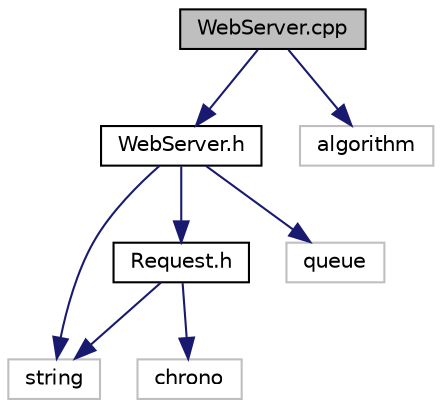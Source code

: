 digraph "WebServer.cpp"
{
 // LATEX_PDF_SIZE
  edge [fontname="Helvetica",fontsize="10",labelfontname="Helvetica",labelfontsize="10"];
  node [fontname="Helvetica",fontsize="10",shape=record];
  Node1 [label="WebServer.cpp",height=0.2,width=0.4,color="black", fillcolor="grey75", style="filled", fontcolor="black",tooltip="Implementation file for the WebServer class."];
  Node1 -> Node2 [color="midnightblue",fontsize="10",style="solid",fontname="Helvetica"];
  Node2 [label="WebServer.h",height=0.2,width=0.4,color="black", fillcolor="white", style="filled",URL="$WebServer_8h.html",tooltip="Header file for the WebServer class."];
  Node2 -> Node3 [color="midnightblue",fontsize="10",style="solid",fontname="Helvetica"];
  Node3 [label="Request.h",height=0.2,width=0.4,color="black", fillcolor="white", style="filled",URL="$Request_8h.html",tooltip="Header file for the Request class."];
  Node3 -> Node4 [color="midnightblue",fontsize="10",style="solid",fontname="Helvetica"];
  Node4 [label="string",height=0.2,width=0.4,color="grey75", fillcolor="white", style="filled",tooltip=" "];
  Node3 -> Node5 [color="midnightblue",fontsize="10",style="solid",fontname="Helvetica"];
  Node5 [label="chrono",height=0.2,width=0.4,color="grey75", fillcolor="white", style="filled",tooltip=" "];
  Node2 -> Node6 [color="midnightblue",fontsize="10",style="solid",fontname="Helvetica"];
  Node6 [label="queue",height=0.2,width=0.4,color="grey75", fillcolor="white", style="filled",tooltip=" "];
  Node2 -> Node4 [color="midnightblue",fontsize="10",style="solid",fontname="Helvetica"];
  Node1 -> Node7 [color="midnightblue",fontsize="10",style="solid",fontname="Helvetica"];
  Node7 [label="algorithm",height=0.2,width=0.4,color="grey75", fillcolor="white", style="filled",tooltip=" "];
}
